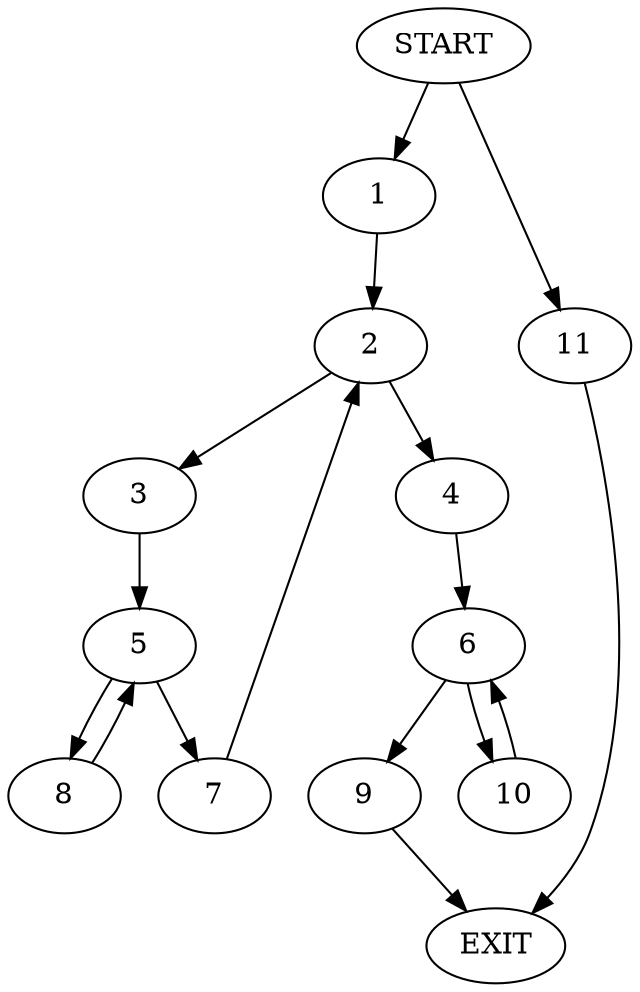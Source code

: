 digraph {
0 [label="START"]
12 [label="EXIT"]
0 -> 1
1 -> 2
2 -> 3
2 -> 4
3 -> 5
4 -> 6
5 -> 7
5 -> 8
7 -> 2
8 -> 5
6 -> 9
6 -> 10
0 -> 11
11 -> 12
9 -> 12
10 -> 6
}

